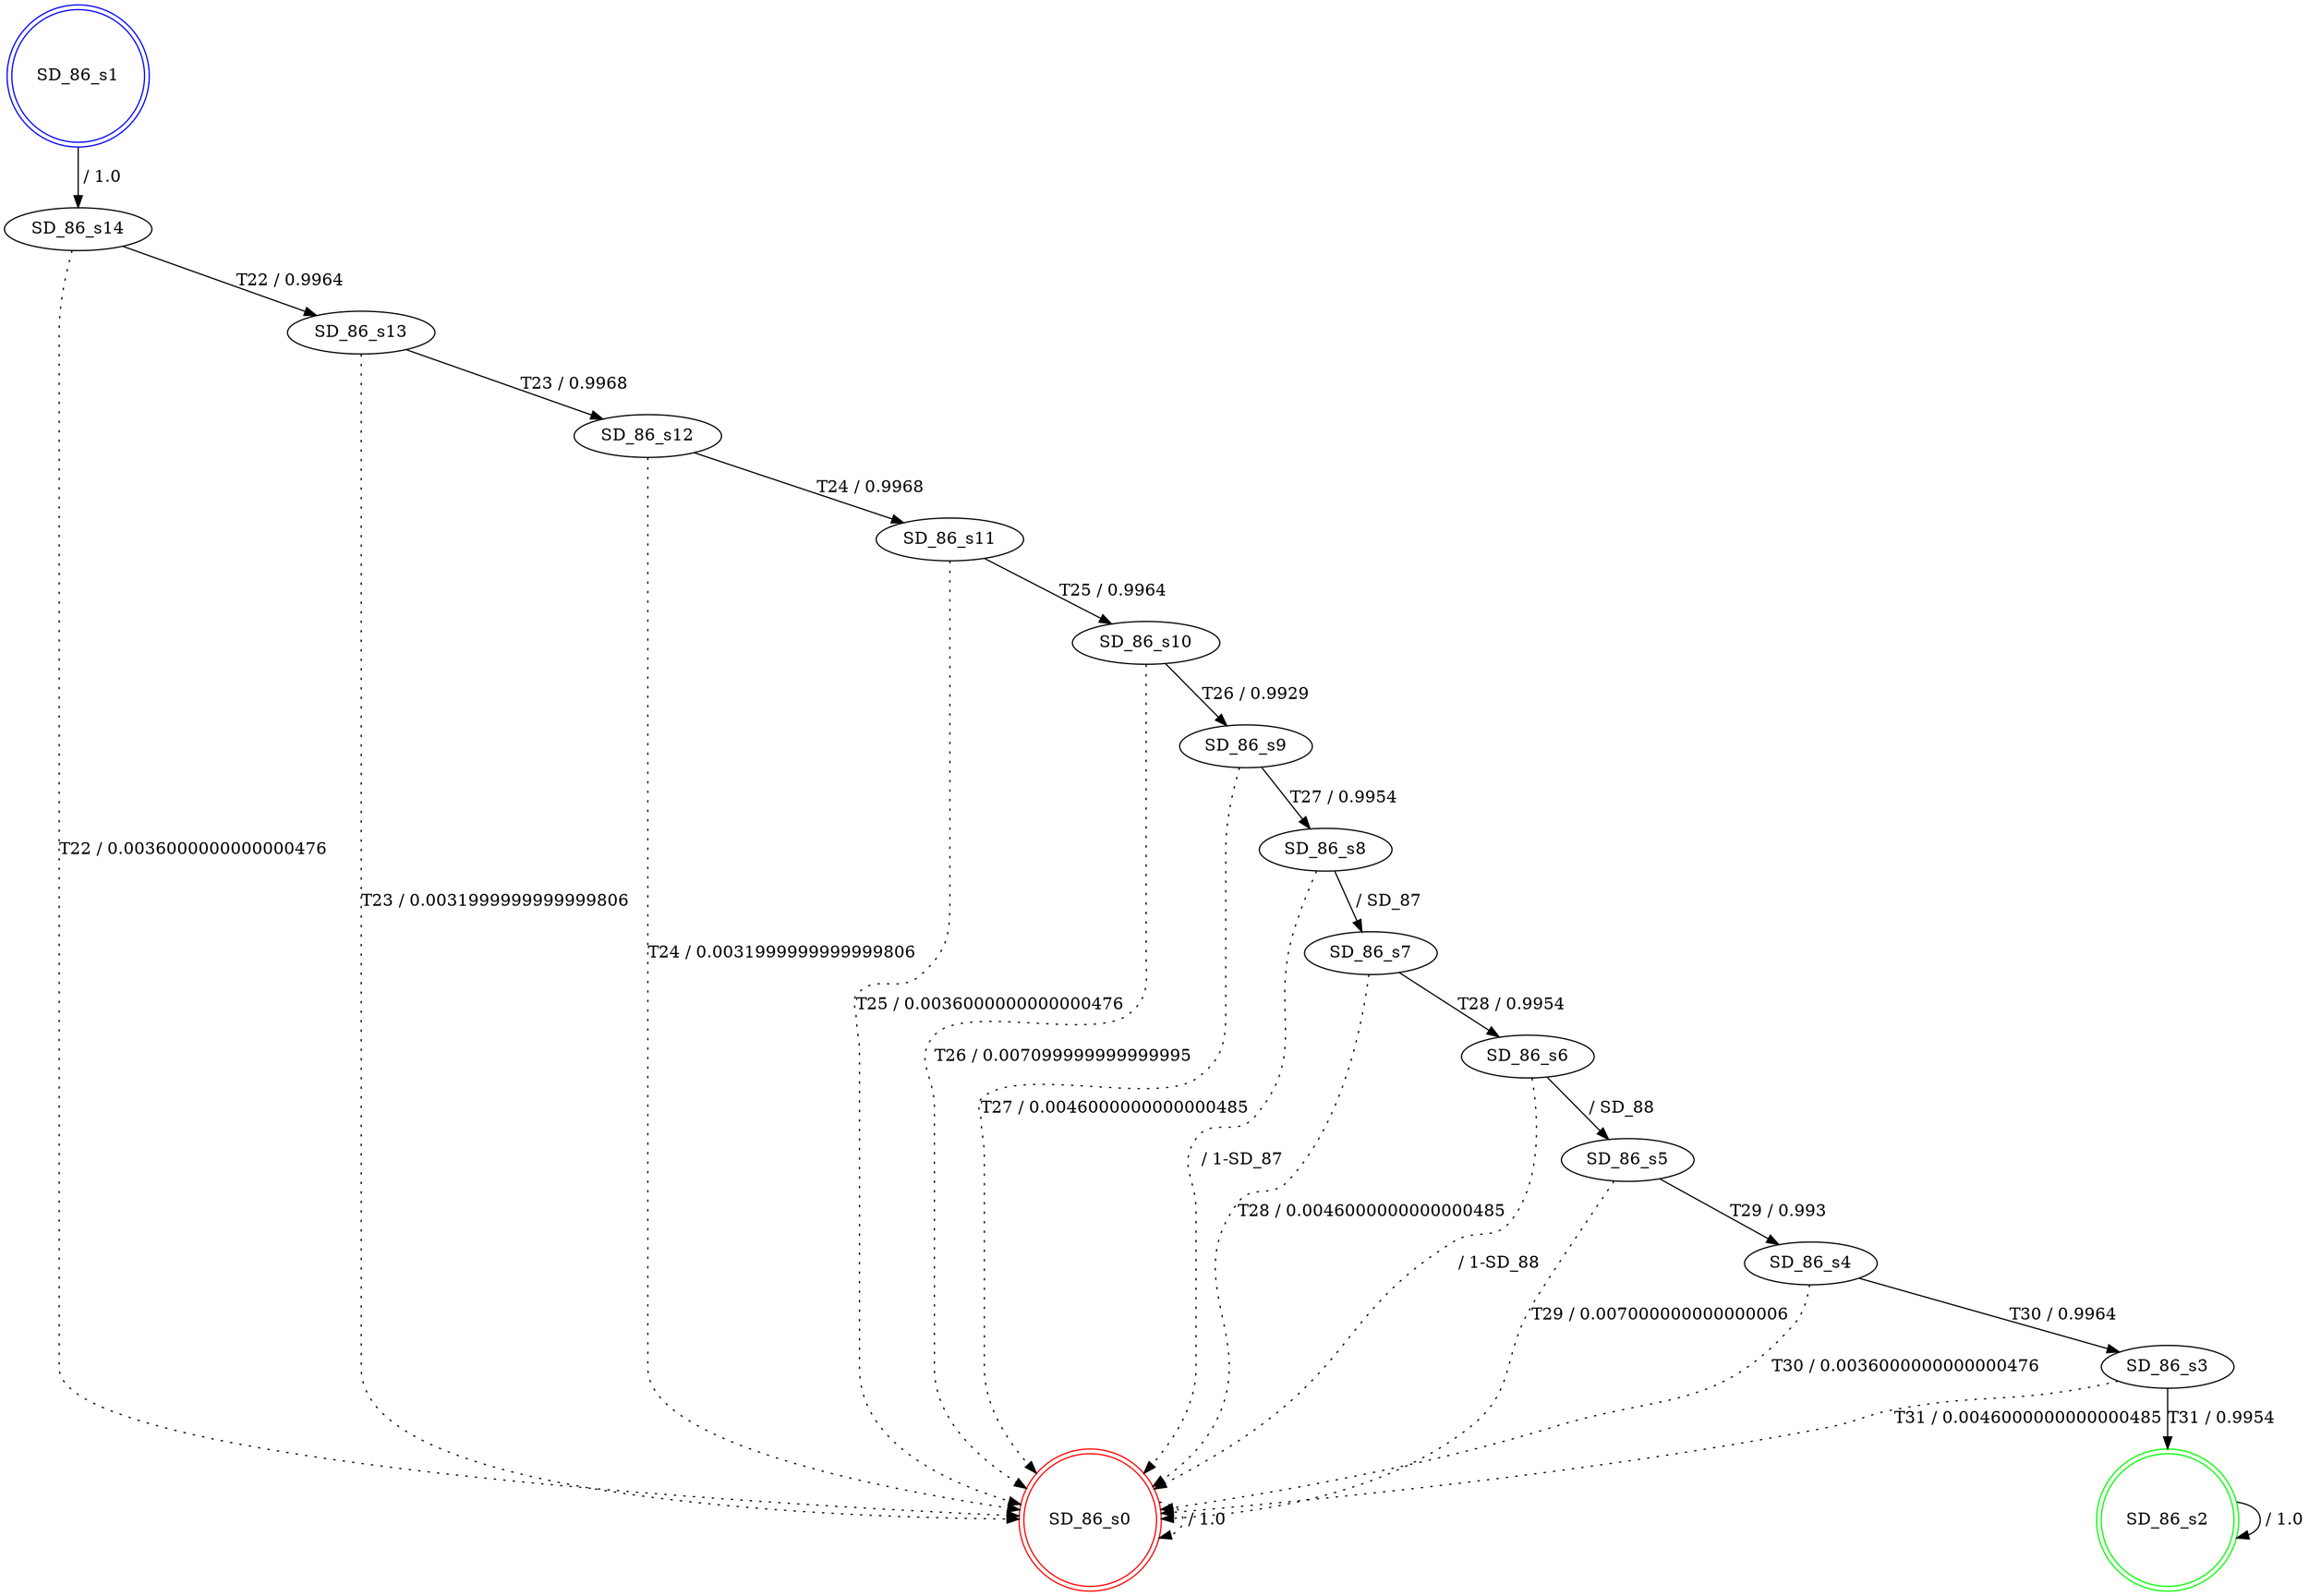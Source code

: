 digraph graphname {
SD_86_s0 [label="SD_86_s0",color=red,shape=doublecircle ];
SD_86_s1 [label="SD_86_s1",color=blue,shape=doublecircle ];
SD_86_s2 [label="SD_86_s2",color=green,shape=doublecircle ];
SD_86_s3 [label="SD_86_s3" ];
SD_86_s4 [label="SD_86_s4" ];
SD_86_s5 [label="SD_86_s5" ];
SD_86_s6 [label="SD_86_s6" ];
SD_86_s7 [label="SD_86_s7" ];
SD_86_s8 [label="SD_86_s8" ];
SD_86_s9 [label="SD_86_s9" ];
SD_86_s10 [label="SD_86_s10" ];
SD_86_s11 [label="SD_86_s11" ];
SD_86_s12 [label="SD_86_s12" ];
SD_86_s13 [label="SD_86_s13" ];
SD_86_s14 [label="SD_86_s14" ];
SD_86_s0 -> SD_86_s0 [label=" / 1.0", style=dotted];
SD_86_s1 -> SD_86_s14 [label=" / 1.0"];
SD_86_s2 -> SD_86_s2 [label=" / 1.0"];
SD_86_s3 -> SD_86_s2 [label="T31 / 0.9954"];
SD_86_s3 -> SD_86_s0 [label="T31 / 0.0046000000000000485", style=dotted];
SD_86_s4 -> SD_86_s3 [label="T30 / 0.9964"];
SD_86_s4 -> SD_86_s0 [label="T30 / 0.0036000000000000476", style=dotted];
SD_86_s5 -> SD_86_s4 [label="T29 / 0.993"];
SD_86_s5 -> SD_86_s0 [label="T29 / 0.007000000000000006", style=dotted];
SD_86_s6 -> SD_86_s5 [label=" / SD_88"];
SD_86_s6 -> SD_86_s0 [label=" / 1-SD_88", style=dotted];
SD_86_s7 -> SD_86_s6 [label="T28 / 0.9954"];
SD_86_s7 -> SD_86_s0 [label="T28 / 0.0046000000000000485", style=dotted];
SD_86_s8 -> SD_86_s7 [label=" / SD_87"];
SD_86_s8 -> SD_86_s0 [label=" / 1-SD_87", style=dotted];
SD_86_s9 -> SD_86_s8 [label="T27 / 0.9954"];
SD_86_s9 -> SD_86_s0 [label="T27 / 0.0046000000000000485", style=dotted];
SD_86_s10 -> SD_86_s9 [label="T26 / 0.9929"];
SD_86_s10 -> SD_86_s0 [label="T26 / 0.007099999999999995", style=dotted];
SD_86_s11 -> SD_86_s10 [label="T25 / 0.9964"];
SD_86_s11 -> SD_86_s0 [label="T25 / 0.0036000000000000476", style=dotted];
SD_86_s12 -> SD_86_s11 [label="T24 / 0.9968"];
SD_86_s12 -> SD_86_s0 [label="T24 / 0.0031999999999999806", style=dotted];
SD_86_s13 -> SD_86_s12 [label="T23 / 0.9968"];
SD_86_s13 -> SD_86_s0 [label="T23 / 0.0031999999999999806", style=dotted];
SD_86_s14 -> SD_86_s13 [label="T22 / 0.9964"];
SD_86_s14 -> SD_86_s0 [label="T22 / 0.0036000000000000476", style=dotted];
}